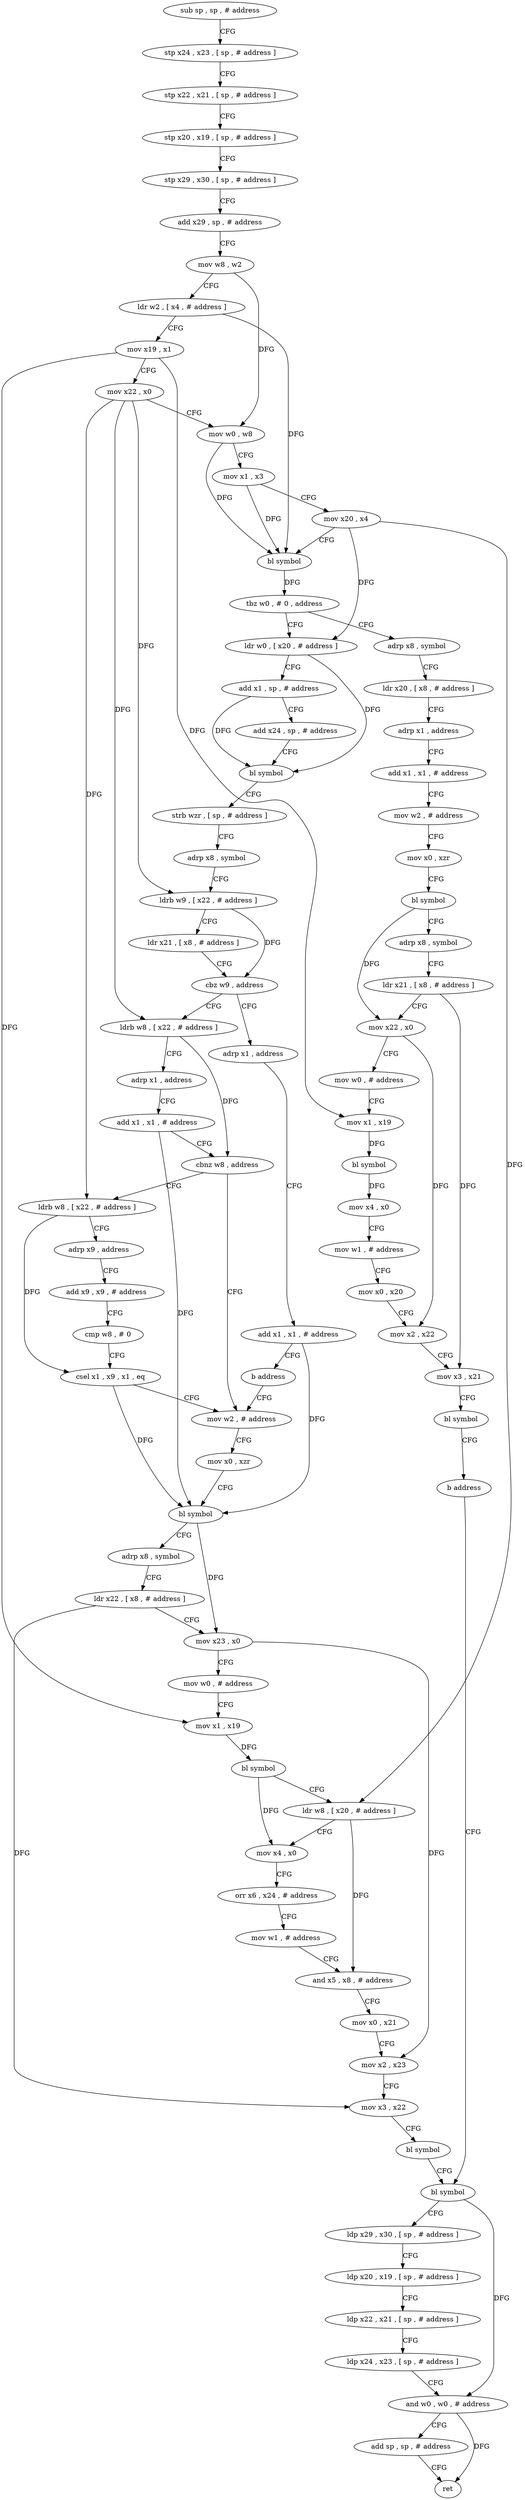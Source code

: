 digraph "func" {
"4220436" [label = "sub sp , sp , # address" ]
"4220440" [label = "stp x24 , x23 , [ sp , # address ]" ]
"4220444" [label = "stp x22 , x21 , [ sp , # address ]" ]
"4220448" [label = "stp x20 , x19 , [ sp , # address ]" ]
"4220452" [label = "stp x29 , x30 , [ sp , # address ]" ]
"4220456" [label = "add x29 , sp , # address" ]
"4220460" [label = "mov w8 , w2" ]
"4220464" [label = "ldr w2 , [ x4 , # address ]" ]
"4220468" [label = "mov x19 , x1" ]
"4220472" [label = "mov x22 , x0" ]
"4220476" [label = "mov w0 , w8" ]
"4220480" [label = "mov x1 , x3" ]
"4220484" [label = "mov x20 , x4" ]
"4220488" [label = "bl symbol" ]
"4220492" [label = "tbz w0 , # 0 , address" ]
"4220576" [label = "ldr w0 , [ x20 , # address ]" ]
"4220496" [label = "adrp x8 , symbol" ]
"4220580" [label = "add x1 , sp , # address" ]
"4220584" [label = "add x24 , sp , # address" ]
"4220588" [label = "bl symbol" ]
"4220592" [label = "strb wzr , [ sp , # address ]" ]
"4220596" [label = "adrp x8 , symbol" ]
"4220600" [label = "ldrb w9 , [ x22 , # address ]" ]
"4220604" [label = "ldr x21 , [ x8 , # address ]" ]
"4220608" [label = "cbz w9 , address" ]
"4220624" [label = "ldrb w8 , [ x22 , # address ]" ]
"4220612" [label = "adrp x1 , address" ]
"4220500" [label = "ldr x20 , [ x8 , # address ]" ]
"4220504" [label = "adrp x1 , address" ]
"4220508" [label = "add x1 , x1 , # address" ]
"4220512" [label = "mov w2 , # address" ]
"4220516" [label = "mov x0 , xzr" ]
"4220520" [label = "bl symbol" ]
"4220524" [label = "adrp x8 , symbol" ]
"4220528" [label = "ldr x21 , [ x8 , # address ]" ]
"4220532" [label = "mov x22 , x0" ]
"4220536" [label = "mov w0 , # address" ]
"4220540" [label = "mov x1 , x19" ]
"4220544" [label = "bl symbol" ]
"4220548" [label = "mov x4 , x0" ]
"4220552" [label = "mov w1 , # address" ]
"4220556" [label = "mov x0 , x20" ]
"4220560" [label = "mov x2 , x22" ]
"4220564" [label = "mov x3 , x21" ]
"4220568" [label = "bl symbol" ]
"4220572" [label = "b address" ]
"4220732" [label = "bl symbol" ]
"4220628" [label = "adrp x1 , address" ]
"4220632" [label = "add x1 , x1 , # address" ]
"4220636" [label = "cbnz w8 , address" ]
"4220660" [label = "mov w2 , # address" ]
"4220640" [label = "ldrb w8 , [ x22 , # address ]" ]
"4220616" [label = "add x1 , x1 , # address" ]
"4220620" [label = "b address" ]
"4220736" [label = "ldp x29 , x30 , [ sp , # address ]" ]
"4220740" [label = "ldp x20 , x19 , [ sp , # address ]" ]
"4220744" [label = "ldp x22 , x21 , [ sp , # address ]" ]
"4220748" [label = "ldp x24 , x23 , [ sp , # address ]" ]
"4220752" [label = "and w0 , w0 , # address" ]
"4220756" [label = "add sp , sp , # address" ]
"4220760" [label = "ret" ]
"4220664" [label = "mov x0 , xzr" ]
"4220668" [label = "bl symbol" ]
"4220672" [label = "adrp x8 , symbol" ]
"4220676" [label = "ldr x22 , [ x8 , # address ]" ]
"4220680" [label = "mov x23 , x0" ]
"4220684" [label = "mov w0 , # address" ]
"4220688" [label = "mov x1 , x19" ]
"4220692" [label = "bl symbol" ]
"4220696" [label = "ldr w8 , [ x20 , # address ]" ]
"4220700" [label = "mov x4 , x0" ]
"4220704" [label = "orr x6 , x24 , # address" ]
"4220708" [label = "mov w1 , # address" ]
"4220712" [label = "and x5 , x8 , # address" ]
"4220716" [label = "mov x0 , x21" ]
"4220720" [label = "mov x2 , x23" ]
"4220724" [label = "mov x3 , x22" ]
"4220728" [label = "bl symbol" ]
"4220644" [label = "adrp x9 , address" ]
"4220648" [label = "add x9 , x9 , # address" ]
"4220652" [label = "cmp w8 , # 0" ]
"4220656" [label = "csel x1 , x9 , x1 , eq" ]
"4220436" -> "4220440" [ label = "CFG" ]
"4220440" -> "4220444" [ label = "CFG" ]
"4220444" -> "4220448" [ label = "CFG" ]
"4220448" -> "4220452" [ label = "CFG" ]
"4220452" -> "4220456" [ label = "CFG" ]
"4220456" -> "4220460" [ label = "CFG" ]
"4220460" -> "4220464" [ label = "CFG" ]
"4220460" -> "4220476" [ label = "DFG" ]
"4220464" -> "4220468" [ label = "CFG" ]
"4220464" -> "4220488" [ label = "DFG" ]
"4220468" -> "4220472" [ label = "CFG" ]
"4220468" -> "4220540" [ label = "DFG" ]
"4220468" -> "4220688" [ label = "DFG" ]
"4220472" -> "4220476" [ label = "CFG" ]
"4220472" -> "4220600" [ label = "DFG" ]
"4220472" -> "4220624" [ label = "DFG" ]
"4220472" -> "4220640" [ label = "DFG" ]
"4220476" -> "4220480" [ label = "CFG" ]
"4220476" -> "4220488" [ label = "DFG" ]
"4220480" -> "4220484" [ label = "CFG" ]
"4220480" -> "4220488" [ label = "DFG" ]
"4220484" -> "4220488" [ label = "CFG" ]
"4220484" -> "4220576" [ label = "DFG" ]
"4220484" -> "4220696" [ label = "DFG" ]
"4220488" -> "4220492" [ label = "DFG" ]
"4220492" -> "4220576" [ label = "CFG" ]
"4220492" -> "4220496" [ label = "CFG" ]
"4220576" -> "4220580" [ label = "CFG" ]
"4220576" -> "4220588" [ label = "DFG" ]
"4220496" -> "4220500" [ label = "CFG" ]
"4220580" -> "4220584" [ label = "CFG" ]
"4220580" -> "4220588" [ label = "DFG" ]
"4220584" -> "4220588" [ label = "CFG" ]
"4220588" -> "4220592" [ label = "CFG" ]
"4220592" -> "4220596" [ label = "CFG" ]
"4220596" -> "4220600" [ label = "CFG" ]
"4220600" -> "4220604" [ label = "CFG" ]
"4220600" -> "4220608" [ label = "DFG" ]
"4220604" -> "4220608" [ label = "CFG" ]
"4220608" -> "4220624" [ label = "CFG" ]
"4220608" -> "4220612" [ label = "CFG" ]
"4220624" -> "4220628" [ label = "CFG" ]
"4220624" -> "4220636" [ label = "DFG" ]
"4220612" -> "4220616" [ label = "CFG" ]
"4220500" -> "4220504" [ label = "CFG" ]
"4220504" -> "4220508" [ label = "CFG" ]
"4220508" -> "4220512" [ label = "CFG" ]
"4220512" -> "4220516" [ label = "CFG" ]
"4220516" -> "4220520" [ label = "CFG" ]
"4220520" -> "4220524" [ label = "CFG" ]
"4220520" -> "4220532" [ label = "DFG" ]
"4220524" -> "4220528" [ label = "CFG" ]
"4220528" -> "4220532" [ label = "CFG" ]
"4220528" -> "4220564" [ label = "DFG" ]
"4220532" -> "4220536" [ label = "CFG" ]
"4220532" -> "4220560" [ label = "DFG" ]
"4220536" -> "4220540" [ label = "CFG" ]
"4220540" -> "4220544" [ label = "DFG" ]
"4220544" -> "4220548" [ label = "DFG" ]
"4220548" -> "4220552" [ label = "CFG" ]
"4220552" -> "4220556" [ label = "CFG" ]
"4220556" -> "4220560" [ label = "CFG" ]
"4220560" -> "4220564" [ label = "CFG" ]
"4220564" -> "4220568" [ label = "CFG" ]
"4220568" -> "4220572" [ label = "CFG" ]
"4220572" -> "4220732" [ label = "CFG" ]
"4220732" -> "4220736" [ label = "CFG" ]
"4220732" -> "4220752" [ label = "DFG" ]
"4220628" -> "4220632" [ label = "CFG" ]
"4220632" -> "4220636" [ label = "CFG" ]
"4220632" -> "4220668" [ label = "DFG" ]
"4220636" -> "4220660" [ label = "CFG" ]
"4220636" -> "4220640" [ label = "CFG" ]
"4220660" -> "4220664" [ label = "CFG" ]
"4220640" -> "4220644" [ label = "CFG" ]
"4220640" -> "4220656" [ label = "DFG" ]
"4220616" -> "4220620" [ label = "CFG" ]
"4220616" -> "4220668" [ label = "DFG" ]
"4220620" -> "4220660" [ label = "CFG" ]
"4220736" -> "4220740" [ label = "CFG" ]
"4220740" -> "4220744" [ label = "CFG" ]
"4220744" -> "4220748" [ label = "CFG" ]
"4220748" -> "4220752" [ label = "CFG" ]
"4220752" -> "4220756" [ label = "CFG" ]
"4220752" -> "4220760" [ label = "DFG" ]
"4220756" -> "4220760" [ label = "CFG" ]
"4220664" -> "4220668" [ label = "CFG" ]
"4220668" -> "4220672" [ label = "CFG" ]
"4220668" -> "4220680" [ label = "DFG" ]
"4220672" -> "4220676" [ label = "CFG" ]
"4220676" -> "4220680" [ label = "CFG" ]
"4220676" -> "4220724" [ label = "DFG" ]
"4220680" -> "4220684" [ label = "CFG" ]
"4220680" -> "4220720" [ label = "DFG" ]
"4220684" -> "4220688" [ label = "CFG" ]
"4220688" -> "4220692" [ label = "DFG" ]
"4220692" -> "4220696" [ label = "CFG" ]
"4220692" -> "4220700" [ label = "DFG" ]
"4220696" -> "4220700" [ label = "CFG" ]
"4220696" -> "4220712" [ label = "DFG" ]
"4220700" -> "4220704" [ label = "CFG" ]
"4220704" -> "4220708" [ label = "CFG" ]
"4220708" -> "4220712" [ label = "CFG" ]
"4220712" -> "4220716" [ label = "CFG" ]
"4220716" -> "4220720" [ label = "CFG" ]
"4220720" -> "4220724" [ label = "CFG" ]
"4220724" -> "4220728" [ label = "CFG" ]
"4220728" -> "4220732" [ label = "CFG" ]
"4220644" -> "4220648" [ label = "CFG" ]
"4220648" -> "4220652" [ label = "CFG" ]
"4220652" -> "4220656" [ label = "CFG" ]
"4220656" -> "4220660" [ label = "CFG" ]
"4220656" -> "4220668" [ label = "DFG" ]
}
